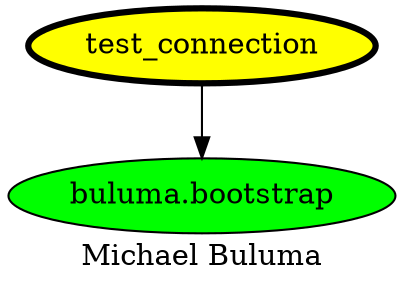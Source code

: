 digraph PhiloDilemma {
  label = "Michael Buluma" ;
  overlap=false
  {
    "test_connection" [fillcolor=yellow style=filled penwidth=3]
    "buluma.bootstrap" [fillcolor=green style=filled]
  }
  "test_connection" -> "buluma.bootstrap"
}
